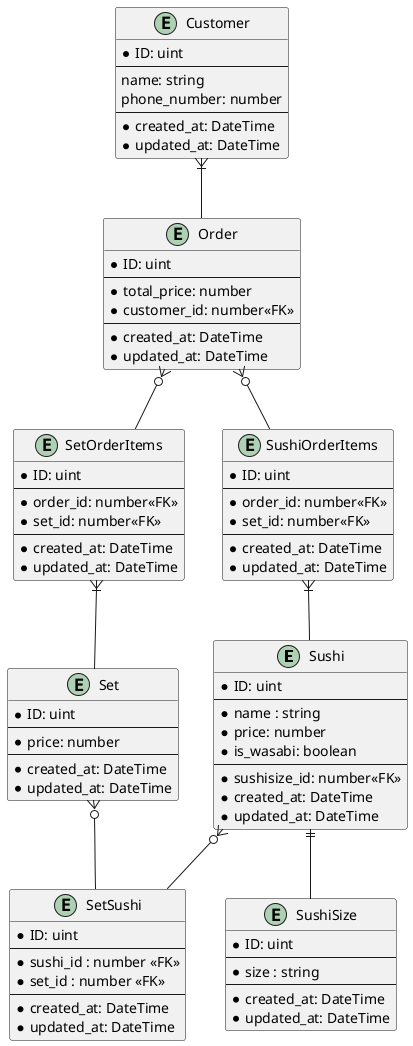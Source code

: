 @startuml
entity Sushi {
  * ID: uint
  --
  * name : string
  * price: number
  * is_wasabi: boolean
  --
  * sushisize_id: number<<FK>>
  * created_at: DateTime
  * updated_at: DateTime
}

entity SushiSize {
  * ID: uint
  --
  * size : string
  --
  * created_at: DateTime
  * updated_at: DateTime
}

entity Set {
  * ID: uint
  --
  * price: number
  --
  * created_at: DateTime
  * updated_at: DateTime
}

entity SetSushi {
  * ID: uint
  --
  * sushi_id : number <<FK>>
  * set_id : number <<FK>>
  --
  * created_at: DateTime
  * updated_at: DateTime
}

entity Order {
  * ID: uint
  --
  * total_price: number
  * customer_id: number<<FK>>
  --
  * created_at: DateTime
  * updated_at: DateTime
}

entity SetOrderItems {
  * ID: uint
  --
  * order_id: number<<FK>>
  * set_id: number<<FK>>
  --
  * created_at: DateTime
  * updated_at: DateTime
}

entity SushiOrderItems {
  * ID: uint
  --
  * order_id: number<<FK>>
  * set_id: number<<FK>>
  --
  * created_at: DateTime
  * updated_at: DateTime
}

entity Customer {
  * ID: uint
  --
  name: string
  phone_number: number
  --
  * created_at: DateTime
  * updated_at: DateTime
}

Sushi }o-- SetSushi
Sushi ||-- SushiSize
Set }o-- SetSushi

Customer }|-- Order
Order }o-- SetOrderItems
Order }o-- SushiOrderItems

SetOrderItems }|-- Set
SushiOrderItems }|-- Sushi
@enduml